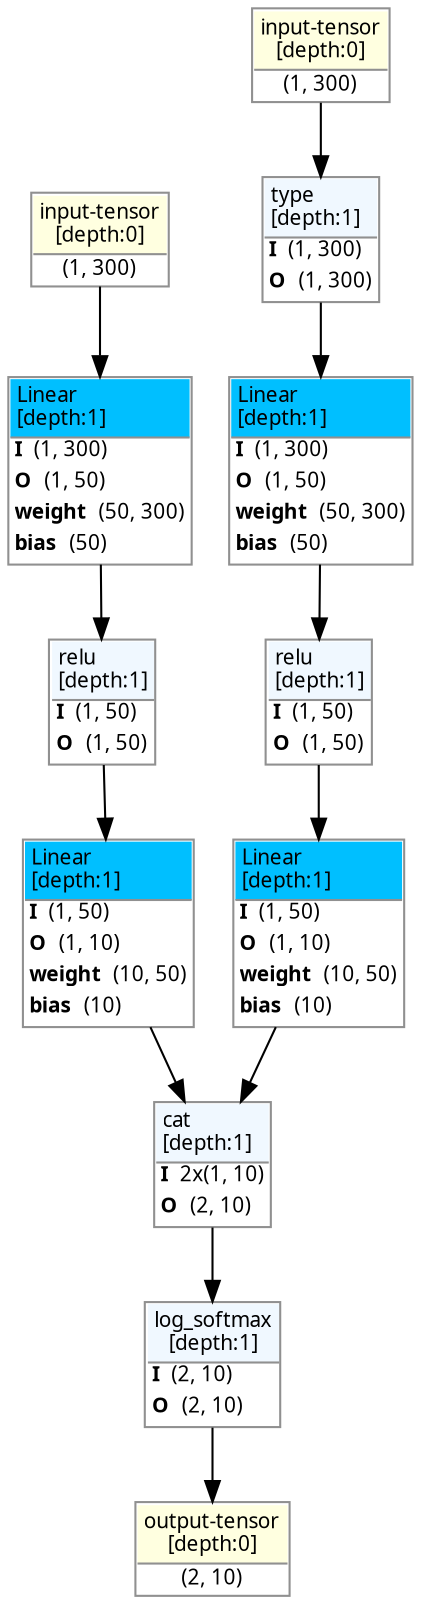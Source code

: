 strict digraph model {
	graph [ordering=in rankdir=TB size="12.0,12.0"]
	node [align=left color="#909090" fillcolor="#ffffff90" fontname="Linux libertine" fontsize=10 height=0.2 margin=0 ranksep=0.1 shape=plaintext style=filled]
	edge [fontsize=10]
	0 [label=<
                    <TABLE BORDER="1" CELLBORDER="0"
                    CELLSPACING="0" CELLPADDING="2">
                        <TR>
                            <TD BGCOLOR="lightyellow" ALIGN="LEFT"
                            BORDER="1" SIDES="B"
                            >input-tensor<BR ALIGN="LEFT"/>[depth:0]</TD>
                        </TR>
                        <TR>
                            <TD>(1, 300)</TD>
                        </TR>
                        
                    </TABLE>>]
	1 [label=<
                    <TABLE BORDER="1" CELLBORDER="0"
                    CELLSPACING="0" CELLPADDING="2">
                        <TR>
                            <TD BGCOLOR="lightyellow" ALIGN="LEFT"
                            BORDER="1" SIDES="B"
                            >input-tensor<BR ALIGN="LEFT"/>[depth:0]</TD>
                        </TR>
                        <TR>
                            <TD>(1, 300)</TD>
                        </TR>
                        
                    </TABLE>>]
	2 [label=<
                    <TABLE BORDER="1" CELLBORDER="0"
                    CELLSPACING="0" CELLPADDING="2">
                        <TR>
                            <TD BGCOLOR="deepskyblue1" ALIGN="LEFT"
                            BORDER="1" SIDES="B"
                            >Linear<BR ALIGN="LEFT"/>[depth:1]</TD>
                        </TR>
                        <TR>
                            <TD ALIGN="LEFT"><B>I</B> (1, 300)</TD>
                        </TR>
                        <TR>
                            <TD ALIGN="LEFT"><B>O</B> (1, 50)</TD>
                        </TR>
                                        <TR>
                    <TD ALIGN="LEFT"><B>weight</B> (50, 300)</TD>
                </TR>
                <TR>
                    <TD ALIGN="LEFT"><B>bias</B> (50)</TD>
                </TR>
                    </TABLE>>]
	3 [label=<
                    <TABLE BORDER="1" CELLBORDER="0"
                    CELLSPACING="0" CELLPADDING="2">
                        <TR>
                            <TD BGCOLOR="aliceblue" ALIGN="LEFT"
                            BORDER="1" SIDES="B"
                            >relu<BR ALIGN="LEFT"/>[depth:1]</TD>
                        </TR>
                        <TR>
                            <TD ALIGN="LEFT"><B>I</B> (1, 50)</TD>
                        </TR>
                        <TR>
                            <TD ALIGN="LEFT"><B>O</B> (1, 50)</TD>
                        </TR>
                        
                    </TABLE>>]
	4 [label=<
                    <TABLE BORDER="1" CELLBORDER="0"
                    CELLSPACING="0" CELLPADDING="2">
                        <TR>
                            <TD BGCOLOR="deepskyblue1" ALIGN="LEFT"
                            BORDER="1" SIDES="B"
                            >Linear<BR ALIGN="LEFT"/>[depth:1]</TD>
                        </TR>
                        <TR>
                            <TD ALIGN="LEFT"><B>I</B> (1, 50)</TD>
                        </TR>
                        <TR>
                            <TD ALIGN="LEFT"><B>O</B> (1, 10)</TD>
                        </TR>
                                        <TR>
                    <TD ALIGN="LEFT"><B>weight</B> (10, 50)</TD>
                </TR>
                <TR>
                    <TD ALIGN="LEFT"><B>bias</B> (10)</TD>
                </TR>
                    </TABLE>>]
	5 [label=<
                    <TABLE BORDER="1" CELLBORDER="0"
                    CELLSPACING="0" CELLPADDING="2">
                        <TR>
                            <TD BGCOLOR="aliceblue" ALIGN="LEFT"
                            BORDER="1" SIDES="B"
                            >type<BR ALIGN="LEFT"/>[depth:1]</TD>
                        </TR>
                        <TR>
                            <TD ALIGN="LEFT"><B>I</B> (1, 300)</TD>
                        </TR>
                        <TR>
                            <TD ALIGN="LEFT"><B>O</B> (1, 300)</TD>
                        </TR>
                        
                    </TABLE>>]
	6 [label=<
                    <TABLE BORDER="1" CELLBORDER="0"
                    CELLSPACING="0" CELLPADDING="2">
                        <TR>
                            <TD BGCOLOR="deepskyblue1" ALIGN="LEFT"
                            BORDER="1" SIDES="B"
                            >Linear<BR ALIGN="LEFT"/>[depth:1]</TD>
                        </TR>
                        <TR>
                            <TD ALIGN="LEFT"><B>I</B> (1, 300)</TD>
                        </TR>
                        <TR>
                            <TD ALIGN="LEFT"><B>O</B> (1, 50)</TD>
                        </TR>
                                        <TR>
                    <TD ALIGN="LEFT"><B>weight</B> (50, 300)</TD>
                </TR>
                <TR>
                    <TD ALIGN="LEFT"><B>bias</B> (50)</TD>
                </TR>
                    </TABLE>>]
	7 [label=<
                    <TABLE BORDER="1" CELLBORDER="0"
                    CELLSPACING="0" CELLPADDING="2">
                        <TR>
                            <TD BGCOLOR="aliceblue" ALIGN="LEFT"
                            BORDER="1" SIDES="B"
                            >relu<BR ALIGN="LEFT"/>[depth:1]</TD>
                        </TR>
                        <TR>
                            <TD ALIGN="LEFT"><B>I</B> (1, 50)</TD>
                        </TR>
                        <TR>
                            <TD ALIGN="LEFT"><B>O</B> (1, 50)</TD>
                        </TR>
                        
                    </TABLE>>]
	8 [label=<
                    <TABLE BORDER="1" CELLBORDER="0"
                    CELLSPACING="0" CELLPADDING="2">
                        <TR>
                            <TD BGCOLOR="deepskyblue1" ALIGN="LEFT"
                            BORDER="1" SIDES="B"
                            >Linear<BR ALIGN="LEFT"/>[depth:1]</TD>
                        </TR>
                        <TR>
                            <TD ALIGN="LEFT"><B>I</B> (1, 50)</TD>
                        </TR>
                        <TR>
                            <TD ALIGN="LEFT"><B>O</B> (1, 10)</TD>
                        </TR>
                                        <TR>
                    <TD ALIGN="LEFT"><B>weight</B> (10, 50)</TD>
                </TR>
                <TR>
                    <TD ALIGN="LEFT"><B>bias</B> (10)</TD>
                </TR>
                    </TABLE>>]
	9 [label=<
                    <TABLE BORDER="1" CELLBORDER="0"
                    CELLSPACING="0" CELLPADDING="2">
                        <TR>
                            <TD BGCOLOR="aliceblue" ALIGN="LEFT"
                            BORDER="1" SIDES="B"
                            >cat<BR ALIGN="LEFT"/>[depth:1]</TD>
                        </TR>
                        <TR>
                            <TD ALIGN="LEFT"><B>I</B> 2x(1, 10)</TD>
                        </TR>
                        <TR>
                            <TD ALIGN="LEFT"><B>O</B> (2, 10)</TD>
                        </TR>
                        
                    </TABLE>>]
	10 [label=<
                    <TABLE BORDER="1" CELLBORDER="0"
                    CELLSPACING="0" CELLPADDING="2">
                        <TR>
                            <TD BGCOLOR="aliceblue" ALIGN="LEFT"
                            BORDER="1" SIDES="B"
                            >log_softmax<BR ALIGN="LEFT"/>[depth:1]</TD>
                        </TR>
                        <TR>
                            <TD ALIGN="LEFT"><B>I</B> (2, 10)</TD>
                        </TR>
                        <TR>
                            <TD ALIGN="LEFT"><B>O</B> (2, 10)</TD>
                        </TR>
                        
                    </TABLE>>]
	11 [label=<
                    <TABLE BORDER="1" CELLBORDER="0"
                    CELLSPACING="0" CELLPADDING="2">
                        <TR>
                            <TD BGCOLOR="lightyellow" ALIGN="LEFT"
                            BORDER="1" SIDES="B"
                            >output-tensor<BR ALIGN="LEFT"/>[depth:0]</TD>
                        </TR>
                        <TR>
                            <TD>(2, 10)</TD>
                        </TR>
                        
                    </TABLE>>]
	0 -> 2
	1 -> 5
	2 -> 3
	3 -> 4
	4 -> 9
	5 -> 6
	6 -> 7
	7 -> 8
	8 -> 9
	9 -> 10
	10 -> 11
}
